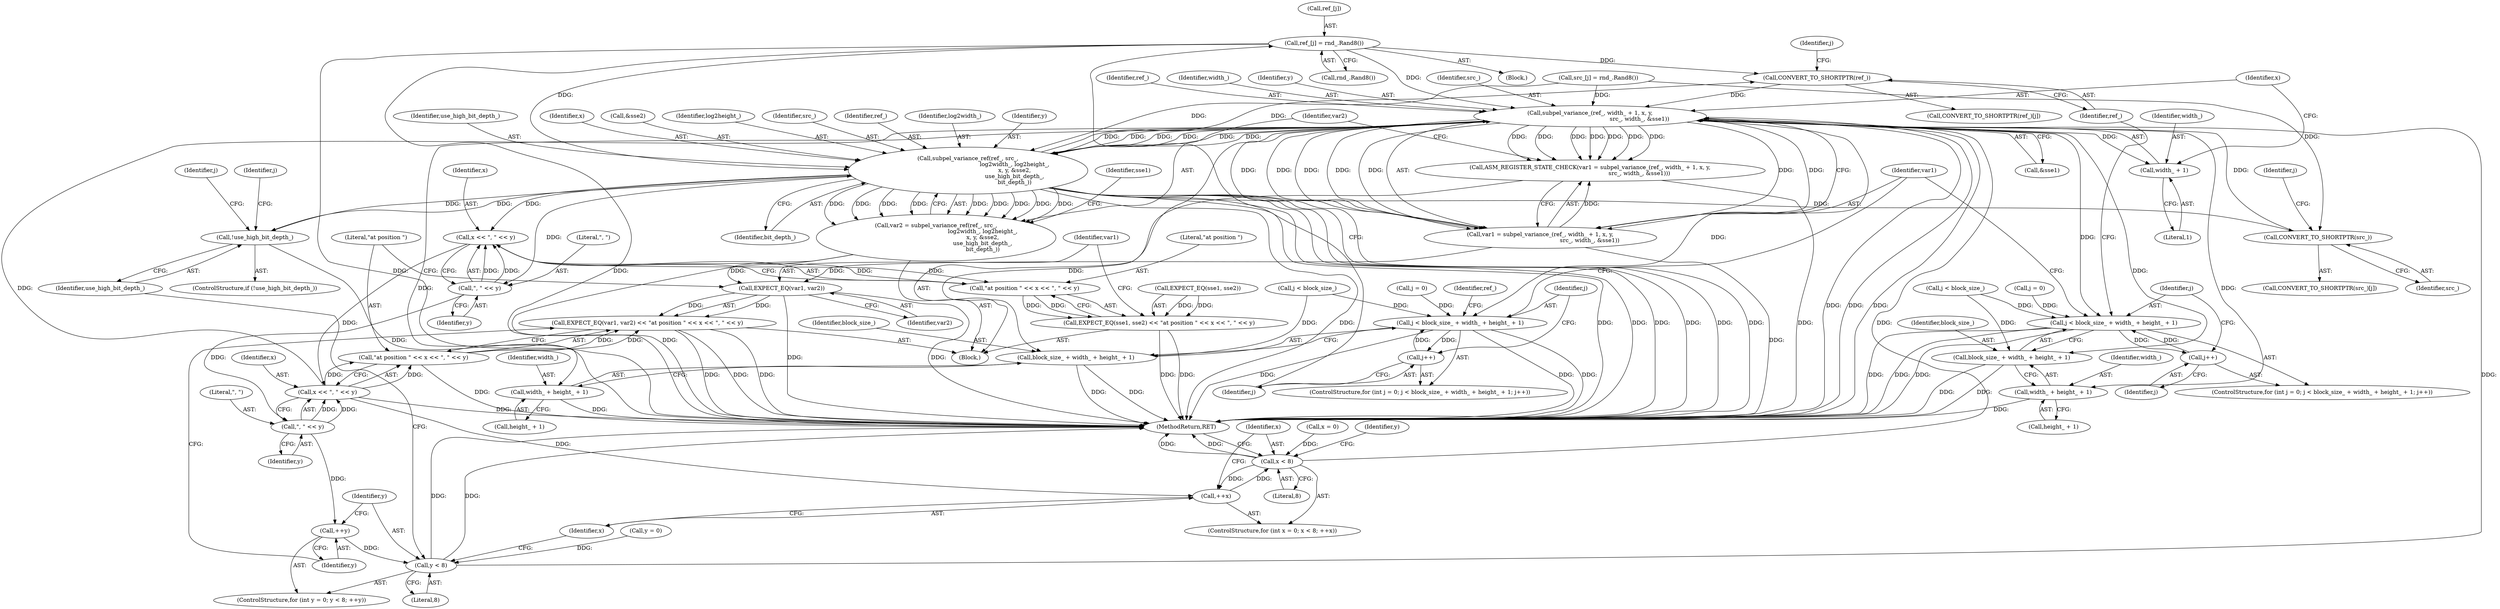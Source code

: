 digraph "0_Android_5a9753fca56f0eeb9f61e342b2fccffc364f9426_112@array" {
"1000161" [label="(Call,ref_[j] = rnd_.Rand8())"];
"1000206" [label="(Call,CONVERT_TO_SHORTPTR(ref_))"];
"1000218" [label="(Call,subpel_variance_(ref_, width_ + 1, x, y,\n                                                       src_, width_, &sse1))"];
"1000149" [label="(Call,j < block_size_ + width_ + height_ + 1)"];
"1000158" [label="(Call,j++)"];
"1000151" [label="(Call,block_size_ + width_ + height_ + 1)"];
"1000153" [label="(Call,width_ + height_ + 1)"];
"1000192" [label="(Call,j < block_size_ + width_ + height_ + 1)"];
"1000201" [label="(Call,j++)"];
"1000194" [label="(Call,block_size_ + width_ + height_ + 1)"];
"1000196" [label="(Call,width_ + height_ + 1)"];
"1000215" [label="(Call,ASM_REGISTER_STATE_CHECK(var1 = subpel_variance_(ref_, width_ + 1, x, y,\n                                                       src_, width_, &sse1)))"];
"1000216" [label="(Call,var1 = subpel_variance_(ref_, width_ + 1, x, y,\n                                                       src_, width_, &sse1))"];
"1000255" [label="(Call,EXPECT_EQ(var1, var2))"];
"1000254" [label="(Call,EXPECT_EQ(var1, var2) << \"at position \" << x << \", \" << y)"];
"1000220" [label="(Call,width_ + 1)"];
"1000232" [label="(Call,subpel_variance_ref(ref_, src_,\n                                                    log2width_, log2height_,\n                                                    x, y, &sse2,\n                                                    use_high_bit_depth_,\n                                                    bit_depth_))"];
"1000125" [label="(Call,!use_high_bit_depth_)"];
"1000181" [label="(Call,CONVERT_TO_SHORTPTR(src_))"];
"1000230" [label="(Call,var2 = subpel_variance_ref(ref_, src_,\n                                                    log2width_, log2height_,\n                                                    x, y, &sse2,\n                                                    use_high_bit_depth_,\n                                                    bit_depth_))"];
"1000249" [label="(Call,x << \", \" << y)"];
"1000247" [label="(Call,\"at position \" << x << \", \" << y)"];
"1000243" [label="(Call,EXPECT_EQ(sse1, sse2) << \"at position \" << x << \", \" << y)"];
"1000260" [label="(Call,x << \", \" << y)"];
"1000110" [label="(Call,++x)"];
"1000107" [label="(Call,x < 8)"];
"1000258" [label="(Call,\"at position \" << x << \", \" << y)"];
"1000251" [label="(Call,\", \" << y)"];
"1000262" [label="(Call,\", \" << y)"];
"1000121" [label="(Call,++y)"];
"1000118" [label="(Call,y < 8)"];
"1000195" [label="(Identifier,block_size_)"];
"1000104" [label="(Call,x = 0)"];
"1000110" [label="(Call,++x)"];
"1000225" [label="(Identifier,src_)"];
"1000113" [label="(ControlStructure,for (int y = 0; y < 8; ++y))"];
"1000234" [label="(Identifier,src_)"];
"1000180" [label="(Call,CONVERT_TO_SHORTPTR(src_)[j])"];
"1000251" [label="(Call,\", \" << y)"];
"1000162" [label="(Call,ref_[j])"];
"1000196" [label="(Call,width_ + height_ + 1)"];
"1000248" [label="(Literal,\"at position \")"];
"1000242" [label="(Identifier,bit_depth_)"];
"1000219" [label="(Identifier,ref_)"];
"1000194" [label="(Call,block_size_ + width_ + height_ + 1)"];
"1000122" [label="(Identifier,y)"];
"1000131" [label="(Identifier,j)"];
"1000215" [label="(Call,ASM_REGISTER_STATE_CHECK(var1 = subpel_variance_(ref_, width_ + 1, x, y,\n                                                       src_, width_, &sse1)))"];
"1000198" [label="(Call,height_ + 1)"];
"1000116" [label="(Identifier,y)"];
"1000263" [label="(Literal,\", \")"];
"1000260" [label="(Call,x << \", \" << y)"];
"1000150" [label="(Identifier,j)"];
"1000253" [label="(Identifier,y)"];
"1000181" [label="(Call,CONVERT_TO_SHORTPTR(src_))"];
"1000262" [label="(Call,\", \" << y)"];
"1000256" [label="(Identifier,var1)"];
"1000226" [label="(Identifier,width_)"];
"1000224" [label="(Identifier,y)"];
"1000154" [label="(Identifier,width_)"];
"1000182" [label="(Identifier,src_)"];
"1000152" [label="(Identifier,block_size_)"];
"1000243" [label="(Call,EXPECT_EQ(sse1, sse2) << \"at position \" << x << \", \" << y)"];
"1000165" [label="(Call,rnd_.Rand8())"];
"1000247" [label="(Call,\"at position \" << x << \", \" << y)"];
"1000222" [label="(Literal,1)"];
"1000207" [label="(Identifier,ref_)"];
"1000121" [label="(Call,++y)"];
"1000193" [label="(Identifier,j)"];
"1000126" [label="(Identifier,use_high_bit_depth_)"];
"1000151" [label="(Call,block_size_ + width_ + height_ + 1)"];
"1000216" [label="(Call,var1 = subpel_variance_(ref_, width_ + 1, x, y,\n                                                       src_, width_, &sse1))"];
"1000107" [label="(Call,x < 8)"];
"1000239" [label="(Call,&sse2)"];
"1000146" [label="(Call,j = 0)"];
"1000115" [label="(Call,y = 0)"];
"1000220" [label="(Call,width_ + 1)"];
"1000161" [label="(Call,ref_[j] = rnd_.Rand8())"];
"1000111" [label="(Identifier,x)"];
"1000133" [label="(Call,j < block_size_)"];
"1000227" [label="(Call,&sse1)"];
"1000149" [label="(Call,j < block_size_ + width_ + height_ + 1)"];
"1000139" [label="(Call,src_[j] = rnd_.Rand8())"];
"1000163" [label="(Identifier,ref_)"];
"1000155" [label="(Call,height_ + 1)"];
"1000108" [label="(Identifier,x)"];
"1000250" [label="(Identifier,x)"];
"1000125" [label="(Call,!use_high_bit_depth_)"];
"1000192" [label="(Call,j < block_size_ + width_ + height_ + 1)"];
"1000206" [label="(Call,CONVERT_TO_SHORTPTR(ref_))"];
"1000153" [label="(Call,width_ + height_ + 1)"];
"1000236" [label="(Identifier,log2height_)"];
"1000230" [label="(Call,var2 = subpel_variance_ref(ref_, src_,\n                                                    log2width_, log2height_,\n                                                    x, y, &sse2,\n                                                    use_high_bit_depth_,\n                                                    bit_depth_))"];
"1000187" [label="(ControlStructure,for (int j = 0; j < block_size_ + width_ + height_ + 1; j++))"];
"1000124" [label="(ControlStructure,if (!use_high_bit_depth_))"];
"1000233" [label="(Identifier,ref_)"];
"1000158" [label="(Call,j++)"];
"1000232" [label="(Call,subpel_variance_ref(ref_, src_,\n                                                    log2width_, log2height_,\n                                                    x, y, &sse2,\n                                                    use_high_bit_depth_,\n                                                    bit_depth_))"];
"1000218" [label="(Call,subpel_variance_(ref_, width_ + 1, x, y,\n                                                       src_, width_, &sse1))"];
"1000221" [label="(Identifier,width_)"];
"1000245" [label="(Identifier,sse1)"];
"1000171" [label="(Identifier,j)"];
"1000235" [label="(Identifier,log2width_)"];
"1000238" [label="(Identifier,y)"];
"1000118" [label="(Call,y < 8)"];
"1000261" [label="(Identifier,x)"];
"1000197" [label="(Identifier,width_)"];
"1000249" [label="(Call,x << \", \" << y)"];
"1000144" [label="(ControlStructure,for (int j = 0; j < block_size_ + width_ + height_ + 1; j++))"];
"1000119" [label="(Identifier,y)"];
"1000120" [label="(Literal,8)"];
"1000264" [label="(Identifier,y)"];
"1000244" [label="(Call,EXPECT_EQ(sse1, sse2))"];
"1000258" [label="(Call,\"at position \" << x << \", \" << y)"];
"1000160" [label="(Block,)"];
"1000241" [label="(Identifier,use_high_bit_depth_)"];
"1000223" [label="(Identifier,x)"];
"1000208" [label="(Identifier,j)"];
"1000183" [label="(Identifier,j)"];
"1000255" [label="(Call,EXPECT_EQ(var1, var2))"];
"1000231" [label="(Identifier,var2)"];
"1000201" [label="(Call,j++)"];
"1000265" [label="(MethodReturn,RET)"];
"1000202" [label="(Identifier,j)"];
"1000259" [label="(Literal,\"at position \")"];
"1000205" [label="(Call,CONVERT_TO_SHORTPTR(ref_)[j])"];
"1000102" [label="(ControlStructure,for (int x = 0; x < 8; ++x))"];
"1000237" [label="(Identifier,x)"];
"1000159" [label="(Identifier,j)"];
"1000217" [label="(Identifier,var1)"];
"1000109" [label="(Literal,8)"];
"1000252" [label="(Literal,\", \")"];
"1000123" [label="(Block,)"];
"1000254" [label="(Call,EXPECT_EQ(var1, var2) << \"at position \" << x << \", \" << y)"];
"1000257" [label="(Identifier,var2)"];
"1000189" [label="(Call,j = 0)"];
"1000173" [label="(Call,j < block_size_)"];
"1000161" -> "1000160"  [label="AST: "];
"1000161" -> "1000165"  [label="CFG: "];
"1000162" -> "1000161"  [label="AST: "];
"1000165" -> "1000161"  [label="AST: "];
"1000159" -> "1000161"  [label="CFG: "];
"1000161" -> "1000265"  [label="DDG: "];
"1000161" -> "1000265"  [label="DDG: "];
"1000161" -> "1000206"  [label="DDG: "];
"1000161" -> "1000218"  [label="DDG: "];
"1000161" -> "1000232"  [label="DDG: "];
"1000206" -> "1000205"  [label="AST: "];
"1000206" -> "1000207"  [label="CFG: "];
"1000207" -> "1000206"  [label="AST: "];
"1000208" -> "1000206"  [label="CFG: "];
"1000232" -> "1000206"  [label="DDG: "];
"1000206" -> "1000218"  [label="DDG: "];
"1000218" -> "1000216"  [label="AST: "];
"1000218" -> "1000227"  [label="CFG: "];
"1000219" -> "1000218"  [label="AST: "];
"1000220" -> "1000218"  [label="AST: "];
"1000223" -> "1000218"  [label="AST: "];
"1000224" -> "1000218"  [label="AST: "];
"1000225" -> "1000218"  [label="AST: "];
"1000226" -> "1000218"  [label="AST: "];
"1000227" -> "1000218"  [label="AST: "];
"1000216" -> "1000218"  [label="CFG: "];
"1000218" -> "1000265"  [label="DDG: "];
"1000218" -> "1000265"  [label="DDG: "];
"1000218" -> "1000265"  [label="DDG: "];
"1000218" -> "1000149"  [label="DDG: "];
"1000218" -> "1000151"  [label="DDG: "];
"1000218" -> "1000153"  [label="DDG: "];
"1000218" -> "1000192"  [label="DDG: "];
"1000218" -> "1000194"  [label="DDG: "];
"1000218" -> "1000196"  [label="DDG: "];
"1000218" -> "1000215"  [label="DDG: "];
"1000218" -> "1000215"  [label="DDG: "];
"1000218" -> "1000215"  [label="DDG: "];
"1000218" -> "1000215"  [label="DDG: "];
"1000218" -> "1000215"  [label="DDG: "];
"1000218" -> "1000215"  [label="DDG: "];
"1000218" -> "1000215"  [label="DDG: "];
"1000218" -> "1000216"  [label="DDG: "];
"1000218" -> "1000216"  [label="DDG: "];
"1000218" -> "1000216"  [label="DDG: "];
"1000218" -> "1000216"  [label="DDG: "];
"1000218" -> "1000216"  [label="DDG: "];
"1000218" -> "1000216"  [label="DDG: "];
"1000218" -> "1000216"  [label="DDG: "];
"1000232" -> "1000218"  [label="DDG: "];
"1000232" -> "1000218"  [label="DDG: "];
"1000218" -> "1000220"  [label="DDG: "];
"1000107" -> "1000218"  [label="DDG: "];
"1000260" -> "1000218"  [label="DDG: "];
"1000118" -> "1000218"  [label="DDG: "];
"1000181" -> "1000218"  [label="DDG: "];
"1000139" -> "1000218"  [label="DDG: "];
"1000218" -> "1000232"  [label="DDG: "];
"1000218" -> "1000232"  [label="DDG: "];
"1000218" -> "1000232"  [label="DDG: "];
"1000218" -> "1000232"  [label="DDG: "];
"1000149" -> "1000144"  [label="AST: "];
"1000149" -> "1000151"  [label="CFG: "];
"1000150" -> "1000149"  [label="AST: "];
"1000151" -> "1000149"  [label="AST: "];
"1000163" -> "1000149"  [label="CFG: "];
"1000217" -> "1000149"  [label="CFG: "];
"1000149" -> "1000265"  [label="DDG: "];
"1000149" -> "1000265"  [label="DDG: "];
"1000149" -> "1000265"  [label="DDG: "];
"1000158" -> "1000149"  [label="DDG: "];
"1000146" -> "1000149"  [label="DDG: "];
"1000133" -> "1000149"  [label="DDG: "];
"1000149" -> "1000158"  [label="DDG: "];
"1000158" -> "1000144"  [label="AST: "];
"1000158" -> "1000159"  [label="CFG: "];
"1000159" -> "1000158"  [label="AST: "];
"1000150" -> "1000158"  [label="CFG: "];
"1000151" -> "1000153"  [label="CFG: "];
"1000152" -> "1000151"  [label="AST: "];
"1000153" -> "1000151"  [label="AST: "];
"1000151" -> "1000265"  [label="DDG: "];
"1000151" -> "1000265"  [label="DDG: "];
"1000133" -> "1000151"  [label="DDG: "];
"1000153" -> "1000155"  [label="CFG: "];
"1000154" -> "1000153"  [label="AST: "];
"1000155" -> "1000153"  [label="AST: "];
"1000153" -> "1000265"  [label="DDG: "];
"1000192" -> "1000187"  [label="AST: "];
"1000192" -> "1000194"  [label="CFG: "];
"1000193" -> "1000192"  [label="AST: "];
"1000194" -> "1000192"  [label="AST: "];
"1000207" -> "1000192"  [label="CFG: "];
"1000217" -> "1000192"  [label="CFG: "];
"1000192" -> "1000265"  [label="DDG: "];
"1000192" -> "1000265"  [label="DDG: "];
"1000192" -> "1000265"  [label="DDG: "];
"1000189" -> "1000192"  [label="DDG: "];
"1000201" -> "1000192"  [label="DDG: "];
"1000173" -> "1000192"  [label="DDG: "];
"1000192" -> "1000201"  [label="DDG: "];
"1000201" -> "1000187"  [label="AST: "];
"1000201" -> "1000202"  [label="CFG: "];
"1000202" -> "1000201"  [label="AST: "];
"1000193" -> "1000201"  [label="CFG: "];
"1000194" -> "1000196"  [label="CFG: "];
"1000195" -> "1000194"  [label="AST: "];
"1000196" -> "1000194"  [label="AST: "];
"1000194" -> "1000265"  [label="DDG: "];
"1000194" -> "1000265"  [label="DDG: "];
"1000173" -> "1000194"  [label="DDG: "];
"1000196" -> "1000198"  [label="CFG: "];
"1000197" -> "1000196"  [label="AST: "];
"1000198" -> "1000196"  [label="AST: "];
"1000196" -> "1000265"  [label="DDG: "];
"1000215" -> "1000123"  [label="AST: "];
"1000215" -> "1000216"  [label="CFG: "];
"1000216" -> "1000215"  [label="AST: "];
"1000231" -> "1000215"  [label="CFG: "];
"1000215" -> "1000265"  [label="DDG: "];
"1000216" -> "1000215"  [label="DDG: "];
"1000217" -> "1000216"  [label="AST: "];
"1000216" -> "1000265"  [label="DDG: "];
"1000216" -> "1000255"  [label="DDG: "];
"1000255" -> "1000254"  [label="AST: "];
"1000255" -> "1000257"  [label="CFG: "];
"1000256" -> "1000255"  [label="AST: "];
"1000257" -> "1000255"  [label="AST: "];
"1000259" -> "1000255"  [label="CFG: "];
"1000255" -> "1000265"  [label="DDG: "];
"1000255" -> "1000265"  [label="DDG: "];
"1000255" -> "1000254"  [label="DDG: "];
"1000255" -> "1000254"  [label="DDG: "];
"1000230" -> "1000255"  [label="DDG: "];
"1000254" -> "1000123"  [label="AST: "];
"1000254" -> "1000258"  [label="CFG: "];
"1000258" -> "1000254"  [label="AST: "];
"1000122" -> "1000254"  [label="CFG: "];
"1000254" -> "1000265"  [label="DDG: "];
"1000254" -> "1000265"  [label="DDG: "];
"1000254" -> "1000265"  [label="DDG: "];
"1000258" -> "1000254"  [label="DDG: "];
"1000258" -> "1000254"  [label="DDG: "];
"1000220" -> "1000222"  [label="CFG: "];
"1000221" -> "1000220"  [label="AST: "];
"1000222" -> "1000220"  [label="AST: "];
"1000223" -> "1000220"  [label="CFG: "];
"1000232" -> "1000230"  [label="AST: "];
"1000232" -> "1000242"  [label="CFG: "];
"1000233" -> "1000232"  [label="AST: "];
"1000234" -> "1000232"  [label="AST: "];
"1000235" -> "1000232"  [label="AST: "];
"1000236" -> "1000232"  [label="AST: "];
"1000237" -> "1000232"  [label="AST: "];
"1000238" -> "1000232"  [label="AST: "];
"1000239" -> "1000232"  [label="AST: "];
"1000241" -> "1000232"  [label="AST: "];
"1000242" -> "1000232"  [label="AST: "];
"1000230" -> "1000232"  [label="CFG: "];
"1000232" -> "1000265"  [label="DDG: "];
"1000232" -> "1000265"  [label="DDG: "];
"1000232" -> "1000265"  [label="DDG: "];
"1000232" -> "1000265"  [label="DDG: "];
"1000232" -> "1000265"  [label="DDG: "];
"1000232" -> "1000265"  [label="DDG: "];
"1000232" -> "1000265"  [label="DDG: "];
"1000232" -> "1000125"  [label="DDG: "];
"1000232" -> "1000181"  [label="DDG: "];
"1000232" -> "1000230"  [label="DDG: "];
"1000232" -> "1000230"  [label="DDG: "];
"1000232" -> "1000230"  [label="DDG: "];
"1000232" -> "1000230"  [label="DDG: "];
"1000232" -> "1000230"  [label="DDG: "];
"1000232" -> "1000230"  [label="DDG: "];
"1000232" -> "1000230"  [label="DDG: "];
"1000232" -> "1000230"  [label="DDG: "];
"1000232" -> "1000230"  [label="DDG: "];
"1000139" -> "1000232"  [label="DDG: "];
"1000125" -> "1000232"  [label="DDG: "];
"1000232" -> "1000249"  [label="DDG: "];
"1000232" -> "1000251"  [label="DDG: "];
"1000125" -> "1000124"  [label="AST: "];
"1000125" -> "1000126"  [label="CFG: "];
"1000126" -> "1000125"  [label="AST: "];
"1000131" -> "1000125"  [label="CFG: "];
"1000171" -> "1000125"  [label="CFG: "];
"1000125" -> "1000265"  [label="DDG: "];
"1000181" -> "1000180"  [label="AST: "];
"1000181" -> "1000182"  [label="CFG: "];
"1000182" -> "1000181"  [label="AST: "];
"1000183" -> "1000181"  [label="CFG: "];
"1000139" -> "1000181"  [label="DDG: "];
"1000230" -> "1000123"  [label="AST: "];
"1000231" -> "1000230"  [label="AST: "];
"1000245" -> "1000230"  [label="CFG: "];
"1000230" -> "1000265"  [label="DDG: "];
"1000249" -> "1000247"  [label="AST: "];
"1000249" -> "1000251"  [label="CFG: "];
"1000250" -> "1000249"  [label="AST: "];
"1000251" -> "1000249"  [label="AST: "];
"1000247" -> "1000249"  [label="CFG: "];
"1000249" -> "1000247"  [label="DDG: "];
"1000249" -> "1000247"  [label="DDG: "];
"1000251" -> "1000249"  [label="DDG: "];
"1000251" -> "1000249"  [label="DDG: "];
"1000249" -> "1000260"  [label="DDG: "];
"1000247" -> "1000243"  [label="AST: "];
"1000248" -> "1000247"  [label="AST: "];
"1000243" -> "1000247"  [label="CFG: "];
"1000247" -> "1000243"  [label="DDG: "];
"1000247" -> "1000243"  [label="DDG: "];
"1000243" -> "1000123"  [label="AST: "];
"1000244" -> "1000243"  [label="AST: "];
"1000256" -> "1000243"  [label="CFG: "];
"1000243" -> "1000265"  [label="DDG: "];
"1000243" -> "1000265"  [label="DDG: "];
"1000244" -> "1000243"  [label="DDG: "];
"1000244" -> "1000243"  [label="DDG: "];
"1000260" -> "1000258"  [label="AST: "];
"1000260" -> "1000262"  [label="CFG: "];
"1000261" -> "1000260"  [label="AST: "];
"1000262" -> "1000260"  [label="AST: "];
"1000258" -> "1000260"  [label="CFG: "];
"1000260" -> "1000265"  [label="DDG: "];
"1000260" -> "1000110"  [label="DDG: "];
"1000260" -> "1000258"  [label="DDG: "];
"1000260" -> "1000258"  [label="DDG: "];
"1000262" -> "1000260"  [label="DDG: "];
"1000262" -> "1000260"  [label="DDG: "];
"1000110" -> "1000102"  [label="AST: "];
"1000110" -> "1000111"  [label="CFG: "];
"1000111" -> "1000110"  [label="AST: "];
"1000108" -> "1000110"  [label="CFG: "];
"1000110" -> "1000107"  [label="DDG: "];
"1000107" -> "1000110"  [label="DDG: "];
"1000107" -> "1000102"  [label="AST: "];
"1000107" -> "1000109"  [label="CFG: "];
"1000108" -> "1000107"  [label="AST: "];
"1000109" -> "1000107"  [label="AST: "];
"1000116" -> "1000107"  [label="CFG: "];
"1000265" -> "1000107"  [label="CFG: "];
"1000107" -> "1000265"  [label="DDG: "];
"1000107" -> "1000265"  [label="DDG: "];
"1000104" -> "1000107"  [label="DDG: "];
"1000259" -> "1000258"  [label="AST: "];
"1000258" -> "1000265"  [label="DDG: "];
"1000251" -> "1000253"  [label="CFG: "];
"1000252" -> "1000251"  [label="AST: "];
"1000253" -> "1000251"  [label="AST: "];
"1000251" -> "1000262"  [label="DDG: "];
"1000262" -> "1000264"  [label="CFG: "];
"1000263" -> "1000262"  [label="AST: "];
"1000264" -> "1000262"  [label="AST: "];
"1000262" -> "1000121"  [label="DDG: "];
"1000121" -> "1000113"  [label="AST: "];
"1000121" -> "1000122"  [label="CFG: "];
"1000122" -> "1000121"  [label="AST: "];
"1000119" -> "1000121"  [label="CFG: "];
"1000121" -> "1000118"  [label="DDG: "];
"1000118" -> "1000113"  [label="AST: "];
"1000118" -> "1000120"  [label="CFG: "];
"1000119" -> "1000118"  [label="AST: "];
"1000120" -> "1000118"  [label="AST: "];
"1000126" -> "1000118"  [label="CFG: "];
"1000111" -> "1000118"  [label="CFG: "];
"1000118" -> "1000265"  [label="DDG: "];
"1000118" -> "1000265"  [label="DDG: "];
"1000115" -> "1000118"  [label="DDG: "];
}
